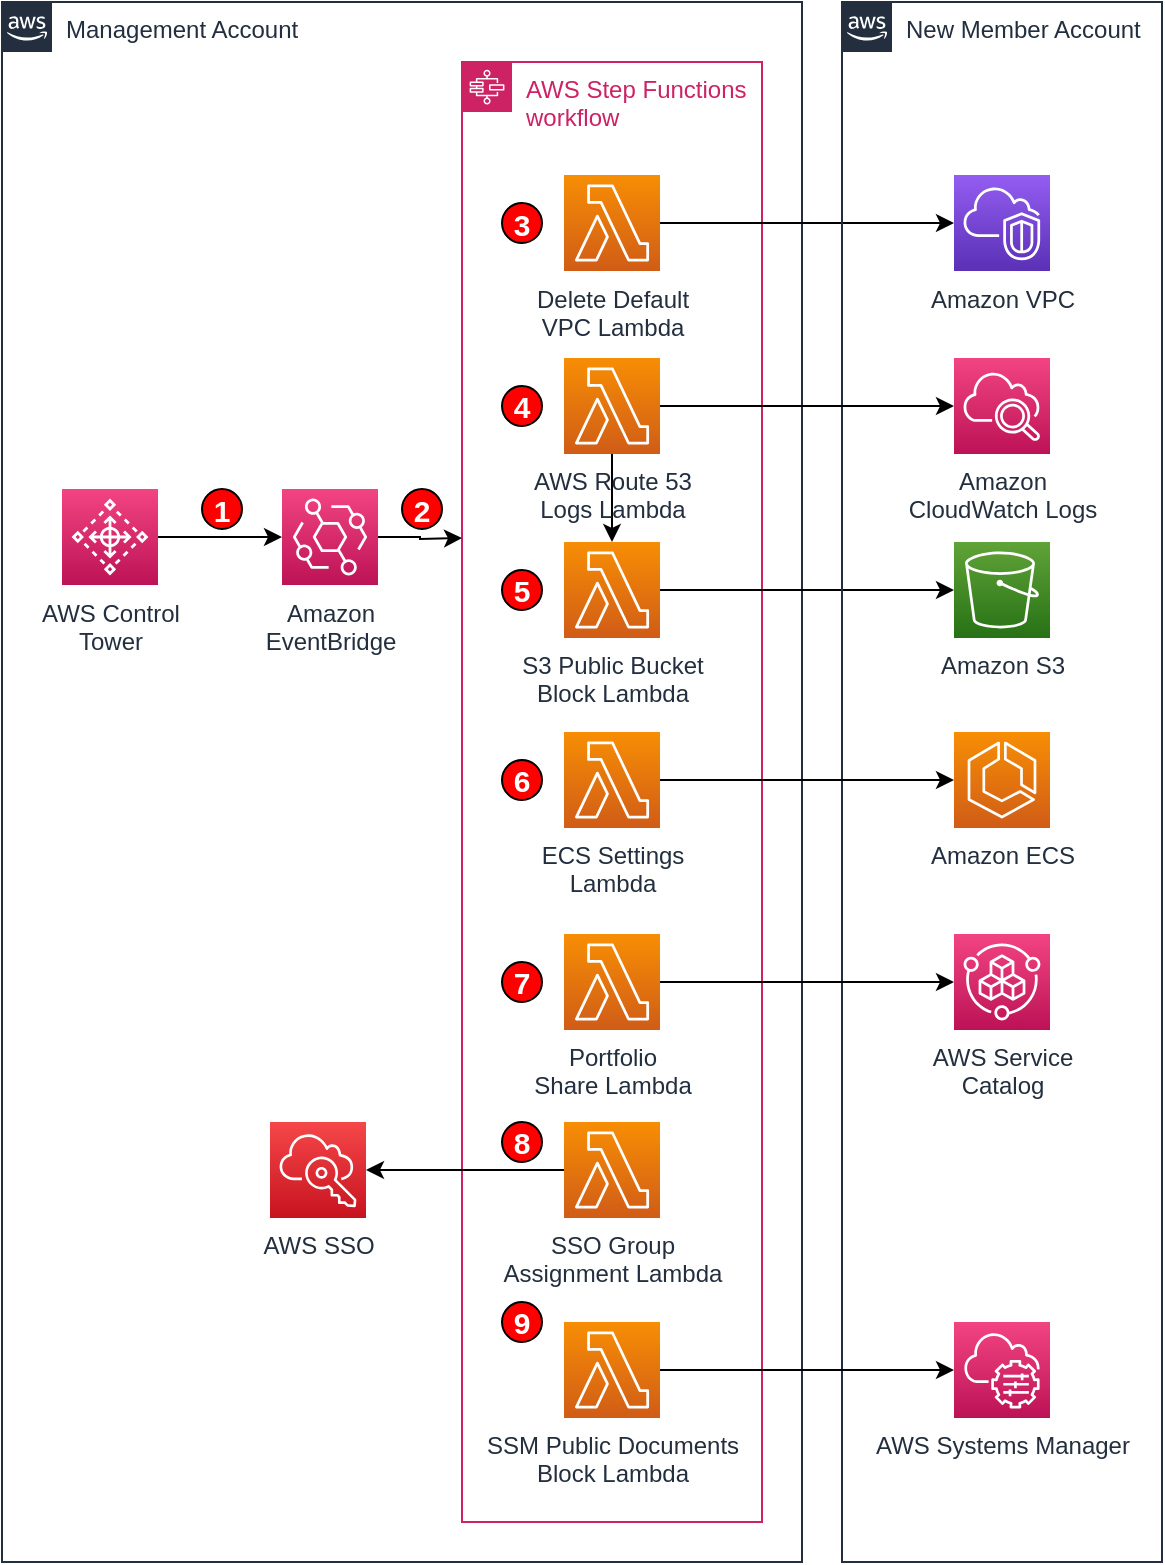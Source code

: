 <mxfile version="15.2.7" type="device"><diagram id="e2U1G6x-BJkl-3YJFppk" name="Page-1"><mxGraphModel dx="1106" dy="997" grid="1" gridSize="10" guides="1" tooltips="1" connect="1" arrows="1" fold="1" page="1" pageScale="1" pageWidth="850" pageHeight="1100" math="0" shadow="0"><root><mxCell id="0"/><mxCell id="1" parent="0"/><mxCell id="WPqKqpqYa65D3eQTk6zL-1" value="Management Account" style="points=[[0,0],[0.25,0],[0.5,0],[0.75,0],[1,0],[1,0.25],[1,0.5],[1,0.75],[1,1],[0.75,1],[0.5,1],[0.25,1],[0,1],[0,0.75],[0,0.5],[0,0.25]];outlineConnect=0;gradientColor=none;html=1;whiteSpace=wrap;fontSize=12;fontStyle=0;shape=mxgraph.aws4.group;grIcon=mxgraph.aws4.group_aws_cloud_alt;strokeColor=#232F3E;fillColor=none;verticalAlign=top;align=left;spacingLeft=30;fontColor=#232F3E;dashed=0;" parent="1" vertex="1"><mxGeometry x="100" y="60" width="400" height="780" as="geometry"/></mxCell><mxCell id="udXDGtu8dIMMQVJb4gOo-1" value="AWS Step Functions workflow" style="points=[[0,0],[0.25,0],[0.5,0],[0.75,0],[1,0],[1,0.25],[1,0.5],[1,0.75],[1,1],[0.75,1],[0.5,1],[0.25,1],[0,1],[0,0.75],[0,0.5],[0,0.25]];outlineConnect=0;gradientColor=none;html=1;whiteSpace=wrap;fontSize=12;fontStyle=0;shape=mxgraph.aws4.group;grIcon=mxgraph.aws4.group_aws_step_functions_workflow;strokeColor=#CD2264;fillColor=none;verticalAlign=top;align=left;spacingLeft=30;fontColor=#CD2264;dashed=0;" parent="1" vertex="1"><mxGeometry x="330" y="90" width="150" height="730" as="geometry"/></mxCell><mxCell id="WPqKqpqYa65D3eQTk6zL-8" value="" style="edgeStyle=orthogonalEdgeStyle;rounded=0;orthogonalLoop=1;jettySize=auto;html=1;" parent="1" source="WPqKqpqYa65D3eQTk6zL-6" target="WPqKqpqYa65D3eQTk6zL-7" edge="1"><mxGeometry relative="1" as="geometry"/></mxCell><mxCell id="WPqKqpqYa65D3eQTk6zL-6" value="AWS Control&lt;br&gt;Tower" style="points=[[0,0,0],[0.25,0,0],[0.5,0,0],[0.75,0,0],[1,0,0],[0,1,0],[0.25,1,0],[0.5,1,0],[0.75,1,0],[1,1,0],[0,0.25,0],[0,0.5,0],[0,0.75,0],[1,0.25,0],[1,0.5,0],[1,0.75,0]];points=[[0,0,0],[0.25,0,0],[0.5,0,0],[0.75,0,0],[1,0,0],[0,1,0],[0.25,1,0],[0.5,1,0],[0.75,1,0],[1,1,0],[0,0.25,0],[0,0.5,0],[0,0.75,0],[1,0.25,0],[1,0.5,0],[1,0.75,0]];outlineConnect=0;fontColor=#232F3E;gradientColor=#F34482;gradientDirection=north;fillColor=#BC1356;strokeColor=#ffffff;dashed=0;verticalLabelPosition=bottom;verticalAlign=top;align=center;html=1;fontSize=12;fontStyle=0;aspect=fixed;shape=mxgraph.aws4.resourceIcon;resIcon=mxgraph.aws4.control_tower;" parent="1" vertex="1"><mxGeometry x="130" y="303.5" width="48" height="48" as="geometry"/></mxCell><mxCell id="WPqKqpqYa65D3eQTk6zL-9" value="" style="edgeStyle=orthogonalEdgeStyle;rounded=0;orthogonalLoop=1;jettySize=auto;html=1;" parent="1" source="WPqKqpqYa65D3eQTk6zL-7" edge="1"><mxGeometry relative="1" as="geometry"><mxPoint x="330" y="328" as="targetPoint"/></mxGeometry></mxCell><mxCell id="WPqKqpqYa65D3eQTk6zL-7" value="Amazon&lt;br&gt;EventBridge" style="points=[[0,0,0],[0.25,0,0],[0.5,0,0],[0.75,0,0],[1,0,0],[0,1,0],[0.25,1,0],[0.5,1,0],[0.75,1,0],[1,1,0],[0,0.25,0],[0,0.5,0],[0,0.75,0],[1,0.25,0],[1,0.5,0],[1,0.75,0]];outlineConnect=0;fontColor=#232F3E;gradientColor=#F34482;gradientDirection=north;fillColor=#BC1356;strokeColor=#ffffff;dashed=0;verticalLabelPosition=bottom;verticalAlign=top;align=center;html=1;fontSize=12;fontStyle=0;aspect=fixed;shape=mxgraph.aws4.resourceIcon;resIcon=mxgraph.aws4.eventbridge;" parent="1" vertex="1"><mxGeometry x="240" y="303.5" width="48" height="48" as="geometry"/></mxCell><mxCell id="WPqKqpqYa65D3eQTk6zL-16" value="" style="rounded=0;orthogonalLoop=1;jettySize=auto;html=1;" parent="1" source="udXDGtu8dIMMQVJb4gOo-2" target="zovzrV4UD48Y6Z_cVFyA-3" edge="1"><mxGeometry relative="1" as="geometry"><mxPoint x="540" y="134.905" as="targetPoint"/><mxPoint x="398" y="316.864" as="sourcePoint"/></mxGeometry></mxCell><mxCell id="WPqKqpqYa65D3eQTk6zL-18" value="" style="edgeStyle=none;rounded=0;orthogonalLoop=1;jettySize=auto;html=1;" parent="1" source="udXDGtu8dIMMQVJb4gOo-4" target="zovzrV4UD48Y6Z_cVFyA-7" edge="1"><mxGeometry relative="1" as="geometry"><mxPoint x="540" y="318.379" as="targetPoint"/><mxPoint x="398" y="327.639" as="sourcePoint"/></mxGeometry></mxCell><mxCell id="zovzrV4UD48Y6Z_cVFyA-4" value="" style="edgeStyle=orthogonalEdgeStyle;rounded=0;orthogonalLoop=1;jettySize=auto;html=1;" parent="1" source="udXDGtu8dIMMQVJb4gOo-7" target="zovzrV4UD48Y6Z_cVFyA-2" edge="1"><mxGeometry relative="1" as="geometry"><mxPoint x="374" y="303.5" as="sourcePoint"/></mxGeometry></mxCell><mxCell id="WPqKqpqYa65D3eQTk6zL-11" value="New Member Account" style="points=[[0,0],[0.25,0],[0.5,0],[0.75,0],[1,0],[1,0.25],[1,0.5],[1,0.75],[1,1],[0.75,1],[0.5,1],[0.25,1],[0,1],[0,0.75],[0,0.5],[0,0.25]];outlineConnect=0;gradientColor=none;html=1;whiteSpace=wrap;fontSize=12;fontStyle=0;shape=mxgraph.aws4.group;grIcon=mxgraph.aws4.group_aws_cloud_alt;strokeColor=#232F3E;fillColor=none;verticalAlign=top;align=left;spacingLeft=30;fontColor=#232F3E;dashed=0;" parent="1" vertex="1"><mxGeometry x="520" y="60" width="160" height="780" as="geometry"/></mxCell><mxCell id="WPqKqpqYa65D3eQTk6zL-17" value="" style="rounded=0;orthogonalLoop=1;jettySize=auto;html=1;" parent="1" source="udXDGtu8dIMMQVJb4gOo-3" target="zovzrV4UD48Y6Z_cVFyA-6" edge="1"><mxGeometry relative="1" as="geometry"><mxPoint x="398" y="322.294" as="sourcePoint"/><mxPoint x="540" y="232.758" as="targetPoint"/></mxGeometry></mxCell><mxCell id="WPqKqpqYa65D3eQTk6zL-20" value="" style="edgeStyle=none;rounded=0;orthogonalLoop=1;jettySize=auto;html=1;" parent="1" source="udXDGtu8dIMMQVJb4gOo-5" target="zovzrV4UD48Y6Z_cVFyA-8" edge="1"><mxGeometry relative="1" as="geometry"><mxPoint x="398" y="333.013" as="sourcePoint"/><mxPoint x="540.536" y="405.884" as="targetPoint"/></mxGeometry></mxCell><mxCell id="8M5UL9AmbM_RtjUCsMhk-1" value="&lt;b&gt;&lt;font style=&quot;font-size: 15px&quot;&gt;1&lt;/font&gt;&lt;/b&gt;" style="ellipse;whiteSpace=wrap;html=1;aspect=fixed;fillColor=#FF0000;fontColor=#ffffff;" parent="1" vertex="1"><mxGeometry x="200" y="303.5" width="20" height="20" as="geometry"/></mxCell><mxCell id="8M5UL9AmbM_RtjUCsMhk-2" value="&lt;b&gt;&lt;font style=&quot;font-size: 15px&quot;&gt;2&lt;/font&gt;&lt;/b&gt;" style="ellipse;whiteSpace=wrap;html=1;aspect=fixed;fillColor=#FF0000;fontColor=#ffffff;" parent="1" vertex="1"><mxGeometry x="300" y="303.5" width="20" height="20" as="geometry"/></mxCell><mxCell id="8M5UL9AmbM_RtjUCsMhk-3" value="&lt;b&gt;&lt;font style=&quot;font-size: 15px&quot;&gt;3&lt;/font&gt;&lt;/b&gt;" style="ellipse;whiteSpace=wrap;html=1;aspect=fixed;fillColor=#FF0000;fontColor=#ffffff;" parent="1" vertex="1"><mxGeometry x="350" y="160.5" width="20" height="20" as="geometry"/></mxCell><mxCell id="zovzrV4UD48Y6Z_cVFyA-1" value="AWS Service&lt;br&gt;Catalog" style="points=[[0,0,0],[0.25,0,0],[0.5,0,0],[0.75,0,0],[1,0,0],[0,1,0],[0.25,1,0],[0.5,1,0],[0.75,1,0],[1,1,0],[0,0.25,0],[0,0.5,0],[0,0.75,0],[1,0.25,0],[1,0.5,0],[1,0.75,0]];points=[[0,0,0],[0.25,0,0],[0.5,0,0],[0.75,0,0],[1,0,0],[0,1,0],[0.25,1,0],[0.5,1,0],[0.75,1,0],[1,1,0],[0,0.25,0],[0,0.5,0],[0,0.75,0],[1,0.25,0],[1,0.5,0],[1,0.75,0]];outlineConnect=0;fontColor=#232F3E;gradientColor=#F34482;gradientDirection=north;fillColor=#BC1356;strokeColor=#ffffff;dashed=0;verticalLabelPosition=bottom;verticalAlign=top;align=center;html=1;fontSize=12;fontStyle=0;aspect=fixed;shape=mxgraph.aws4.resourceIcon;resIcon=mxgraph.aws4.service_catalog;" parent="1" vertex="1"><mxGeometry x="576" y="526" width="48" height="48" as="geometry"/></mxCell><mxCell id="zovzrV4UD48Y6Z_cVFyA-2" value="AWS SSO" style="points=[[0,0,0],[0.25,0,0],[0.5,0,0],[0.75,0,0],[1,0,0],[0,1,0],[0.25,1,0],[0.5,1,0],[0.75,1,0],[1,1,0],[0,0.25,0],[0,0.5,0],[0,0.75,0],[1,0.25,0],[1,0.5,0],[1,0.75,0]];outlineConnect=0;fontColor=#232F3E;gradientColor=#F54749;gradientDirection=north;fillColor=#C7131F;strokeColor=#ffffff;dashed=0;verticalLabelPosition=bottom;verticalAlign=top;align=center;html=1;fontSize=12;fontStyle=0;aspect=fixed;shape=mxgraph.aws4.resourceIcon;resIcon=mxgraph.aws4.single_sign_on;" parent="1" vertex="1"><mxGeometry x="234" y="620" width="48" height="48" as="geometry"/></mxCell><mxCell id="zovzrV4UD48Y6Z_cVFyA-3" value="Amazon VPC" style="points=[[0,0,0],[0.25,0,0],[0.5,0,0],[0.75,0,0],[1,0,0],[0,1,0],[0.25,1,0],[0.5,1,0],[0.75,1,0],[1,1,0],[0,0.25,0],[0,0.5,0],[0,0.75,0],[1,0.25,0],[1,0.5,0],[1,0.75,0]];outlineConnect=0;fontColor=#232F3E;gradientColor=#945DF2;gradientDirection=north;fillColor=#5A30B5;strokeColor=#ffffff;dashed=0;verticalLabelPosition=bottom;verticalAlign=top;align=center;html=1;fontSize=12;fontStyle=0;aspect=fixed;shape=mxgraph.aws4.resourceIcon;resIcon=mxgraph.aws4.vpc;" parent="1" vertex="1"><mxGeometry x="576" y="146.5" width="48" height="48" as="geometry"/></mxCell><mxCell id="zovzrV4UD48Y6Z_cVFyA-6" value="Amazon&lt;br&gt;CloudWatch Logs" style="points=[[0,0,0],[0.25,0,0],[0.5,0,0],[0.75,0,0],[1,0,0],[0,1,0],[0.25,1,0],[0.5,1,0],[0.75,1,0],[1,1,0],[0,0.25,0],[0,0.5,0],[0,0.75,0],[1,0.25,0],[1,0.5,0],[1,0.75,0]];points=[[0,0,0],[0.25,0,0],[0.5,0,0],[0.75,0,0],[1,0,0],[0,1,0],[0.25,1,0],[0.5,1,0],[0.75,1,0],[1,1,0],[0,0.25,0],[0,0.5,0],[0,0.75,0],[1,0.25,0],[1,0.5,0],[1,0.75,0]];outlineConnect=0;fontColor=#232F3E;gradientColor=#F34482;gradientDirection=north;fillColor=#BC1356;strokeColor=#ffffff;dashed=0;verticalLabelPosition=bottom;verticalAlign=top;align=center;html=1;fontSize=12;fontStyle=0;aspect=fixed;shape=mxgraph.aws4.resourceIcon;resIcon=mxgraph.aws4.cloudwatch_2;" parent="1" vertex="1"><mxGeometry x="576" y="238" width="48" height="48" as="geometry"/></mxCell><mxCell id="zovzrV4UD48Y6Z_cVFyA-7" value="Amazon S3" style="points=[[0,0,0],[0.25,0,0],[0.5,0,0],[0.75,0,0],[1,0,0],[0,1,0],[0.25,1,0],[0.5,1,0],[0.75,1,0],[1,1,0],[0,0.25,0],[0,0.5,0],[0,0.75,0],[1,0.25,0],[1,0.5,0],[1,0.75,0]];outlineConnect=0;fontColor=#232F3E;gradientColor=#60A337;gradientDirection=north;fillColor=#277116;strokeColor=#ffffff;dashed=0;verticalLabelPosition=bottom;verticalAlign=top;align=center;html=1;fontSize=12;fontStyle=0;aspect=fixed;shape=mxgraph.aws4.resourceIcon;resIcon=mxgraph.aws4.s3;" parent="1" vertex="1"><mxGeometry x="576" y="330" width="48" height="48" as="geometry"/></mxCell><mxCell id="zovzrV4UD48Y6Z_cVFyA-8" value="Amazon ECS" style="points=[[0,0,0],[0.25,0,0],[0.5,0,0],[0.75,0,0],[1,0,0],[0,1,0],[0.25,1,0],[0.5,1,0],[0.75,1,0],[1,1,0],[0,0.25,0],[0,0.5,0],[0,0.75,0],[1,0.25,0],[1,0.5,0],[1,0.75,0]];outlineConnect=0;fontColor=#232F3E;gradientColor=#F78E04;gradientDirection=north;fillColor=#D05C17;strokeColor=#ffffff;dashed=0;verticalLabelPosition=bottom;verticalAlign=top;align=center;html=1;fontSize=12;fontStyle=0;aspect=fixed;shape=mxgraph.aws4.resourceIcon;resIcon=mxgraph.aws4.ecs;" parent="1" vertex="1"><mxGeometry x="576" y="425" width="48" height="48" as="geometry"/></mxCell><mxCell id="zovzrV4UD48Y6Z_cVFyA-9" value="" style="edgeStyle=none;rounded=0;orthogonalLoop=1;jettySize=auto;html=1;" parent="1" source="udXDGtu8dIMMQVJb4gOo-6" target="zovzrV4UD48Y6Z_cVFyA-1" edge="1"><mxGeometry relative="1" as="geometry"><mxPoint x="398" y="338.024" as="sourcePoint"/><mxPoint x="551" y="421.874" as="targetPoint"/></mxGeometry></mxCell><mxCell id="zovzrV4UD48Y6Z_cVFyA-10" value="&lt;b&gt;&lt;font style=&quot;font-size: 15px&quot;&gt;4&lt;/font&gt;&lt;/b&gt;" style="ellipse;whiteSpace=wrap;html=1;aspect=fixed;fillColor=#FF0000;fontColor=#ffffff;" parent="1" vertex="1"><mxGeometry x="350" y="252" width="20" height="20" as="geometry"/></mxCell><mxCell id="zovzrV4UD48Y6Z_cVFyA-11" value="&lt;b&gt;&lt;font style=&quot;font-size: 15px&quot;&gt;5&lt;/font&gt;&lt;/b&gt;" style="ellipse;whiteSpace=wrap;html=1;aspect=fixed;fillColor=#FF0000;fontColor=#ffffff;" parent="1" vertex="1"><mxGeometry x="350" y="344" width="20" height="20" as="geometry"/></mxCell><mxCell id="zovzrV4UD48Y6Z_cVFyA-12" value="&lt;b&gt;&lt;font style=&quot;font-size: 15px&quot;&gt;6&lt;/font&gt;&lt;/b&gt;" style="ellipse;whiteSpace=wrap;html=1;aspect=fixed;fillColor=#FF0000;fontColor=#ffffff;" parent="1" vertex="1"><mxGeometry x="350" y="439" width="20" height="20" as="geometry"/></mxCell><mxCell id="zovzrV4UD48Y6Z_cVFyA-13" value="&lt;b&gt;&lt;font style=&quot;font-size: 15px&quot;&gt;7&lt;/font&gt;&lt;/b&gt;" style="ellipse;whiteSpace=wrap;html=1;aspect=fixed;fillColor=#FF0000;fontColor=#ffffff;" parent="1" vertex="1"><mxGeometry x="350" y="540" width="20" height="20" as="geometry"/></mxCell><mxCell id="zovzrV4UD48Y6Z_cVFyA-14" value="&lt;b&gt;&lt;font style=&quot;font-size: 15px&quot;&gt;8&lt;/font&gt;&lt;/b&gt;" style="ellipse;whiteSpace=wrap;html=1;aspect=fixed;fillColor=#FF0000;fontColor=#ffffff;" parent="1" vertex="1"><mxGeometry x="350" y="620" width="20" height="20" as="geometry"/></mxCell><mxCell id="udXDGtu8dIMMQVJb4gOo-2" value="Delete Default&lt;br&gt;VPC Lambda" style="points=[[0,0,0],[0.25,0,0],[0.5,0,0],[0.75,0,0],[1,0,0],[0,1,0],[0.25,1,0],[0.5,1,0],[0.75,1,0],[1,1,0],[0,0.25,0],[0,0.5,0],[0,0.75,0],[1,0.25,0],[1,0.5,0],[1,0.75,0]];outlineConnect=0;fontColor=#232F3E;gradientColor=#F78E04;gradientDirection=north;fillColor=#D05C17;strokeColor=#ffffff;dashed=0;verticalLabelPosition=bottom;verticalAlign=top;align=center;html=1;fontSize=12;fontStyle=0;aspect=fixed;shape=mxgraph.aws4.resourceIcon;resIcon=mxgraph.aws4.lambda;" parent="1" vertex="1"><mxGeometry x="381" y="146.5" width="48" height="48" as="geometry"/></mxCell><mxCell id="UvF4vN4FZfXRRh9HU-id-3" value="" style="edgeStyle=orthogonalEdgeStyle;rounded=0;orthogonalLoop=1;jettySize=auto;html=1;" edge="1" parent="1" source="udXDGtu8dIMMQVJb4gOo-3" target="udXDGtu8dIMMQVJb4gOo-4"><mxGeometry relative="1" as="geometry"/></mxCell><mxCell id="udXDGtu8dIMMQVJb4gOo-3" value="AWS Route 53&lt;br&gt;Logs Lambda" style="points=[[0,0,0],[0.25,0,0],[0.5,0,0],[0.75,0,0],[1,0,0],[0,1,0],[0.25,1,0],[0.5,1,0],[0.75,1,0],[1,1,0],[0,0.25,0],[0,0.5,0],[0,0.75,0],[1,0.25,0],[1,0.5,0],[1,0.75,0]];outlineConnect=0;fontColor=#232F3E;gradientColor=#F78E04;gradientDirection=north;fillColor=#D05C17;strokeColor=#ffffff;dashed=0;verticalLabelPosition=bottom;verticalAlign=top;align=center;html=1;fontSize=12;fontStyle=0;aspect=fixed;shape=mxgraph.aws4.resourceIcon;resIcon=mxgraph.aws4.lambda;" parent="1" vertex="1"><mxGeometry x="381" y="238" width="48" height="48" as="geometry"/></mxCell><mxCell id="udXDGtu8dIMMQVJb4gOo-4" value="S3 Public Bucket&lt;br&gt;Block Lambda" style="points=[[0,0,0],[0.25,0,0],[0.5,0,0],[0.75,0,0],[1,0,0],[0,1,0],[0.25,1,0],[0.5,1,0],[0.75,1,0],[1,1,0],[0,0.25,0],[0,0.5,0],[0,0.75,0],[1,0.25,0],[1,0.5,0],[1,0.75,0]];outlineConnect=0;fontColor=#232F3E;gradientColor=#F78E04;gradientDirection=north;fillColor=#D05C17;strokeColor=#ffffff;dashed=0;verticalLabelPosition=bottom;verticalAlign=top;align=center;html=1;fontSize=12;fontStyle=0;aspect=fixed;shape=mxgraph.aws4.resourceIcon;resIcon=mxgraph.aws4.lambda;" parent="1" vertex="1"><mxGeometry x="381" y="330" width="48" height="48" as="geometry"/></mxCell><mxCell id="udXDGtu8dIMMQVJb4gOo-5" value="ECS Settings&lt;br&gt;Lambda" style="points=[[0,0,0],[0.25,0,0],[0.5,0,0],[0.75,0,0],[1,0,0],[0,1,0],[0.25,1,0],[0.5,1,0],[0.75,1,0],[1,1,0],[0,0.25,0],[0,0.5,0],[0,0.75,0],[1,0.25,0],[1,0.5,0],[1,0.75,0]];outlineConnect=0;fontColor=#232F3E;gradientColor=#F78E04;gradientDirection=north;fillColor=#D05C17;strokeColor=#ffffff;dashed=0;verticalLabelPosition=bottom;verticalAlign=top;align=center;html=1;fontSize=12;fontStyle=0;aspect=fixed;shape=mxgraph.aws4.resourceIcon;resIcon=mxgraph.aws4.lambda;" parent="1" vertex="1"><mxGeometry x="381" y="425" width="48" height="48" as="geometry"/></mxCell><mxCell id="udXDGtu8dIMMQVJb4gOo-6" value="Portfolio&lt;br&gt;Share Lambda" style="points=[[0,0,0],[0.25,0,0],[0.5,0,0],[0.75,0,0],[1,0,0],[0,1,0],[0.25,1,0],[0.5,1,0],[0.75,1,0],[1,1,0],[0,0.25,0],[0,0.5,0],[0,0.75,0],[1,0.25,0],[1,0.5,0],[1,0.75,0]];outlineConnect=0;fontColor=#232F3E;gradientColor=#F78E04;gradientDirection=north;fillColor=#D05C17;strokeColor=#ffffff;dashed=0;verticalLabelPosition=bottom;verticalAlign=top;align=center;html=1;fontSize=12;fontStyle=0;aspect=fixed;shape=mxgraph.aws4.resourceIcon;resIcon=mxgraph.aws4.lambda;" parent="1" vertex="1"><mxGeometry x="381" y="526" width="48" height="48" as="geometry"/></mxCell><mxCell id="udXDGtu8dIMMQVJb4gOo-7" value="SSO Group&lt;br&gt;Assignment Lambda" style="points=[[0,0,0],[0.25,0,0],[0.5,0,0],[0.75,0,0],[1,0,0],[0,1,0],[0.25,1,0],[0.5,1,0],[0.75,1,0],[1,1,0],[0,0.25,0],[0,0.5,0],[0,0.75,0],[1,0.25,0],[1,0.5,0],[1,0.75,0]];outlineConnect=0;fontColor=#232F3E;gradientColor=#F78E04;gradientDirection=north;fillColor=#D05C17;strokeColor=#ffffff;dashed=0;verticalLabelPosition=bottom;verticalAlign=top;align=center;html=1;fontSize=12;fontStyle=0;aspect=fixed;shape=mxgraph.aws4.resourceIcon;resIcon=mxgraph.aws4.lambda;" parent="1" vertex="1"><mxGeometry x="381" y="620" width="48" height="48" as="geometry"/></mxCell><mxCell id="UvF4vN4FZfXRRh9HU-id-1" value="AWS Systems Manager" style="sketch=0;points=[[0,0,0],[0.25,0,0],[0.5,0,0],[0.75,0,0],[1,0,0],[0,1,0],[0.25,1,0],[0.5,1,0],[0.75,1,0],[1,1,0],[0,0.25,0],[0,0.5,0],[0,0.75,0],[1,0.25,0],[1,0.5,0],[1,0.75,0]];points=[[0,0,0],[0.25,0,0],[0.5,0,0],[0.75,0,0],[1,0,0],[0,1,0],[0.25,1,0],[0.5,1,0],[0.75,1,0],[1,1,0],[0,0.25,0],[0,0.5,0],[0,0.75,0],[1,0.25,0],[1,0.5,0],[1,0.75,0]];outlineConnect=0;fontColor=#232F3E;gradientColor=#F34482;gradientDirection=north;fillColor=#BC1356;strokeColor=#ffffff;dashed=0;verticalLabelPosition=bottom;verticalAlign=top;align=center;html=1;fontSize=12;fontStyle=0;aspect=fixed;shape=mxgraph.aws4.resourceIcon;resIcon=mxgraph.aws4.systems_manager;" vertex="1" parent="1"><mxGeometry x="576" y="720" width="48" height="48" as="geometry"/></mxCell><mxCell id="UvF4vN4FZfXRRh9HU-id-4" value="" style="edgeStyle=orthogonalEdgeStyle;rounded=0;orthogonalLoop=1;jettySize=auto;html=1;" edge="1" parent="1" source="UvF4vN4FZfXRRh9HU-id-2" target="UvF4vN4FZfXRRh9HU-id-1"><mxGeometry relative="1" as="geometry"/></mxCell><mxCell id="UvF4vN4FZfXRRh9HU-id-2" value="SSM Public Documents&lt;br&gt;Block Lambda" style="points=[[0,0,0],[0.25,0,0],[0.5,0,0],[0.75,0,0],[1,0,0],[0,1,0],[0.25,1,0],[0.5,1,0],[0.75,1,0],[1,1,0],[0,0.25,0],[0,0.5,0],[0,0.75,0],[1,0.25,0],[1,0.5,0],[1,0.75,0]];outlineConnect=0;fontColor=#232F3E;gradientColor=#F78E04;gradientDirection=north;fillColor=#D05C17;strokeColor=#ffffff;dashed=0;verticalLabelPosition=bottom;verticalAlign=top;align=center;html=1;fontSize=12;fontStyle=0;aspect=fixed;shape=mxgraph.aws4.resourceIcon;resIcon=mxgraph.aws4.lambda;" vertex="1" parent="1"><mxGeometry x="381" y="720" width="48" height="48" as="geometry"/></mxCell><mxCell id="UvF4vN4FZfXRRh9HU-id-5" value="&lt;b&gt;&lt;font style=&quot;font-size: 15px&quot;&gt;9&lt;/font&gt;&lt;/b&gt;" style="ellipse;whiteSpace=wrap;html=1;aspect=fixed;fillColor=#FF0000;fontColor=#ffffff;" vertex="1" parent="1"><mxGeometry x="350" y="710" width="20" height="20" as="geometry"/></mxCell></root></mxGraphModel></diagram></mxfile>